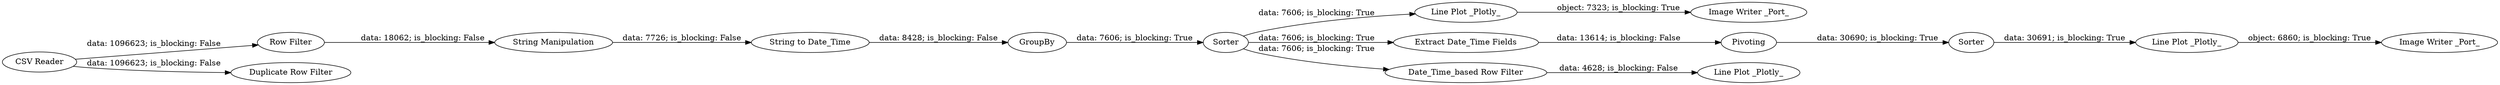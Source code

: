 digraph {
	"425621851401143582_17" [label="Image Writer _Port_"]
	"425621851401143582_7" [label="String Manipulation"]
	"425621851401143582_2" [label="Row Filter"]
	"425621851401143582_8" [label="Line Plot _Plotly_"]
	"425621851401143582_12" [label=GroupBy]
	"425621851401143582_11" [label="Line Plot _Plotly_"]
	"425621851401143582_16" [label=Sorter]
	"425621851401143582_14" [label=Pivoting]
	"425621851401143582_18" [label="Image Writer _Port_"]
	"425621851401143582_13" [label="Extract Date_Time Fields"]
	"425621851401143582_15" [label="Line Plot _Plotly_"]
	"425621851401143582_10" [label="Date_Time_based Row Filter"]
	"425621851401143582_6" [label="String to Date_Time"]
	"425621851401143582_1" [label="CSV Reader"]
	"425621851401143582_9" [label=Sorter]
	"425621851401143582_3" [label="Duplicate Row Filter"]
	"425621851401143582_1" -> "425621851401143582_2" [label="data: 1096623; is_blocking: False"]
	"425621851401143582_9" -> "425621851401143582_10" [label="data: 7606; is_blocking: True"]
	"425621851401143582_2" -> "425621851401143582_7" [label="data: 18062; is_blocking: False"]
	"425621851401143582_1" -> "425621851401143582_3" [label="data: 1096623; is_blocking: False"]
	"425621851401143582_10" -> "425621851401143582_11" [label="data: 4628; is_blocking: False"]
	"425621851401143582_8" -> "425621851401143582_17" [label="object: 7323; is_blocking: True"]
	"425621851401143582_14" -> "425621851401143582_16" [label="data: 30690; is_blocking: True"]
	"425621851401143582_16" -> "425621851401143582_15" [label="data: 30691; is_blocking: True"]
	"425621851401143582_7" -> "425621851401143582_6" [label="data: 7726; is_blocking: False"]
	"425621851401143582_6" -> "425621851401143582_12" [label="data: 8428; is_blocking: False"]
	"425621851401143582_9" -> "425621851401143582_8" [label="data: 7606; is_blocking: True"]
	"425621851401143582_15" -> "425621851401143582_18" [label="object: 6860; is_blocking: True"]
	"425621851401143582_13" -> "425621851401143582_14" [label="data: 13614; is_blocking: False"]
	"425621851401143582_12" -> "425621851401143582_9" [label="data: 7606; is_blocking: True"]
	"425621851401143582_9" -> "425621851401143582_13" [label="data: 7606; is_blocking: True"]
	rankdir=LR
}
